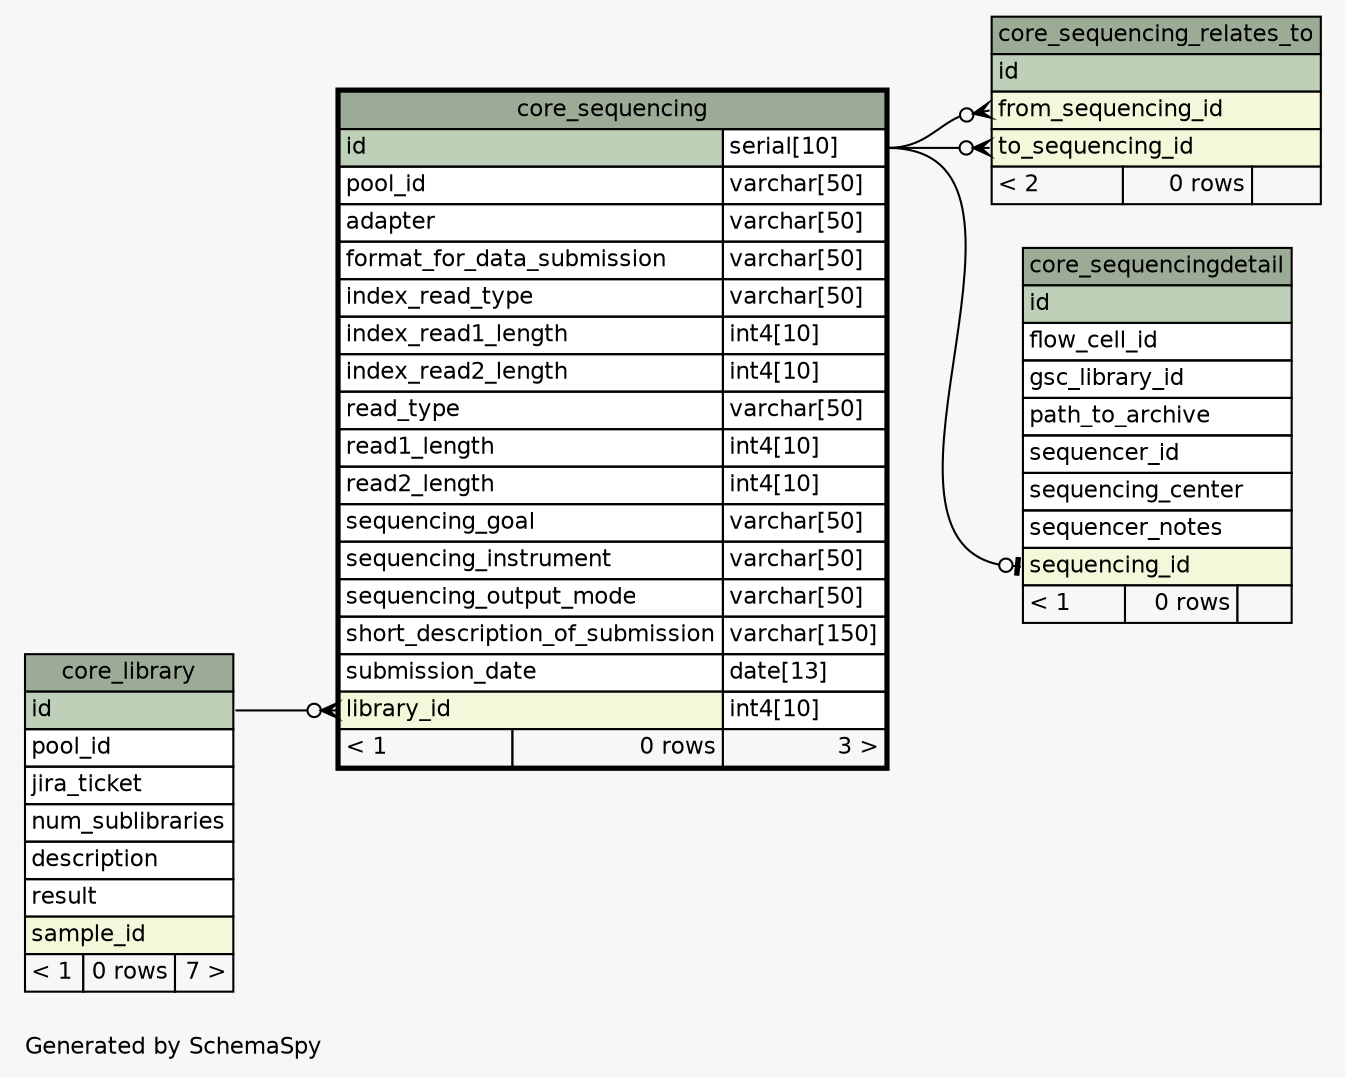 // dot 2.36.0 on Mac OS X 10.9.5
// SchemaSpy rev 590
digraph "oneDegreeRelationshipsDiagram" {
  graph [
    rankdir="RL"
    bgcolor="#f7f7f7"
    label="\nGenerated by SchemaSpy"
    labeljust="l"
    nodesep="0.18"
    ranksep="0.46"
    fontname="Helvetica"
    fontsize="11"
  ];
  node [
    fontname="Helvetica"
    fontsize="11"
    shape="plaintext"
  ];
  edge [
    arrowsize="0.8"
  ];
  "core_sequencing":"library_id":w -> "core_library":"id":e [arrowhead=none dir=back arrowtail=crowodot];
  "core_sequencing_relates_to":"from_sequencing_id":w -> "core_sequencing":"id.type":e [arrowhead=none dir=back arrowtail=crowodot];
  "core_sequencing_relates_to":"to_sequencing_id":w -> "core_sequencing":"id.type":e [arrowhead=none dir=back arrowtail=crowodot];
  "core_sequencingdetail":"sequencing_id":w -> "core_sequencing":"id.type":e [arrowhead=none dir=back arrowtail=teeodot];
  "core_library" [
    label=<
    <TABLE BORDER="0" CELLBORDER="1" CELLSPACING="0" BGCOLOR="#ffffff">
      <TR><TD COLSPAN="3" BGCOLOR="#9bab96" ALIGN="CENTER">core_library</TD></TR>
      <TR><TD PORT="id" COLSPAN="3" BGCOLOR="#bed1b8" ALIGN="LEFT">id</TD></TR>
      <TR><TD PORT="pool_id" COLSPAN="3" ALIGN="LEFT">pool_id</TD></TR>
      <TR><TD PORT="jira_ticket" COLSPAN="3" ALIGN="LEFT">jira_ticket</TD></TR>
      <TR><TD PORT="num_sublibraries" COLSPAN="3" ALIGN="LEFT">num_sublibraries</TD></TR>
      <TR><TD PORT="description" COLSPAN="3" ALIGN="LEFT">description</TD></TR>
      <TR><TD PORT="result" COLSPAN="3" ALIGN="LEFT">result</TD></TR>
      <TR><TD PORT="sample_id" COLSPAN="3" BGCOLOR="#f4f7da" ALIGN="LEFT">sample_id</TD></TR>
      <TR><TD ALIGN="LEFT" BGCOLOR="#f7f7f7">&lt; 1</TD><TD ALIGN="RIGHT" BGCOLOR="#f7f7f7">0 rows</TD><TD ALIGN="RIGHT" BGCOLOR="#f7f7f7">7 &gt;</TD></TR>
    </TABLE>>
    URL="core_library.html"
    tooltip="core_library"
  ];
  "core_sequencing" [
    label=<
    <TABLE BORDER="2" CELLBORDER="1" CELLSPACING="0" BGCOLOR="#ffffff">
      <TR><TD COLSPAN="3" BGCOLOR="#9bab96" ALIGN="CENTER">core_sequencing</TD></TR>
      <TR><TD PORT="id" COLSPAN="2" BGCOLOR="#bed1b8" ALIGN="LEFT">id</TD><TD PORT="id.type" ALIGN="LEFT">serial[10]</TD></TR>
      <TR><TD PORT="pool_id" COLSPAN="2" ALIGN="LEFT">pool_id</TD><TD PORT="pool_id.type" ALIGN="LEFT">varchar[50]</TD></TR>
      <TR><TD PORT="adapter" COLSPAN="2" ALIGN="LEFT">adapter</TD><TD PORT="adapter.type" ALIGN="LEFT">varchar[50]</TD></TR>
      <TR><TD PORT="format_for_data_submission" COLSPAN="2" ALIGN="LEFT">format_for_data_submission</TD><TD PORT="format_for_data_submission.type" ALIGN="LEFT">varchar[50]</TD></TR>
      <TR><TD PORT="index_read_type" COLSPAN="2" ALIGN="LEFT">index_read_type</TD><TD PORT="index_read_type.type" ALIGN="LEFT">varchar[50]</TD></TR>
      <TR><TD PORT="index_read1_length" COLSPAN="2" ALIGN="LEFT">index_read1_length</TD><TD PORT="index_read1_length.type" ALIGN="LEFT">int4[10]</TD></TR>
      <TR><TD PORT="index_read2_length" COLSPAN="2" ALIGN="LEFT">index_read2_length</TD><TD PORT="index_read2_length.type" ALIGN="LEFT">int4[10]</TD></TR>
      <TR><TD PORT="read_type" COLSPAN="2" ALIGN="LEFT">read_type</TD><TD PORT="read_type.type" ALIGN="LEFT">varchar[50]</TD></TR>
      <TR><TD PORT="read1_length" COLSPAN="2" ALIGN="LEFT">read1_length</TD><TD PORT="read1_length.type" ALIGN="LEFT">int4[10]</TD></TR>
      <TR><TD PORT="read2_length" COLSPAN="2" ALIGN="LEFT">read2_length</TD><TD PORT="read2_length.type" ALIGN="LEFT">int4[10]</TD></TR>
      <TR><TD PORT="sequencing_goal" COLSPAN="2" ALIGN="LEFT">sequencing_goal</TD><TD PORT="sequencing_goal.type" ALIGN="LEFT">varchar[50]</TD></TR>
      <TR><TD PORT="sequencing_instrument" COLSPAN="2" ALIGN="LEFT">sequencing_instrument</TD><TD PORT="sequencing_instrument.type" ALIGN="LEFT">varchar[50]</TD></TR>
      <TR><TD PORT="sequencing_output_mode" COLSPAN="2" ALIGN="LEFT">sequencing_output_mode</TD><TD PORT="sequencing_output_mode.type" ALIGN="LEFT">varchar[50]</TD></TR>
      <TR><TD PORT="short_description_of_submission" COLSPAN="2" ALIGN="LEFT">short_description_of_submission</TD><TD PORT="short_description_of_submission.type" ALIGN="LEFT">varchar[150]</TD></TR>
      <TR><TD PORT="submission_date" COLSPAN="2" ALIGN="LEFT">submission_date</TD><TD PORT="submission_date.type" ALIGN="LEFT">date[13]</TD></TR>
      <TR><TD PORT="library_id" COLSPAN="2" BGCOLOR="#f4f7da" ALIGN="LEFT">library_id</TD><TD PORT="library_id.type" ALIGN="LEFT">int4[10]</TD></TR>
      <TR><TD ALIGN="LEFT" BGCOLOR="#f7f7f7">&lt; 1</TD><TD ALIGN="RIGHT" BGCOLOR="#f7f7f7">0 rows</TD><TD ALIGN="RIGHT" BGCOLOR="#f7f7f7">3 &gt;</TD></TR>
    </TABLE>>
    URL="core_sequencing.html"
    tooltip="core_sequencing"
  ];
  "core_sequencing_relates_to" [
    label=<
    <TABLE BORDER="0" CELLBORDER="1" CELLSPACING="0" BGCOLOR="#ffffff">
      <TR><TD COLSPAN="3" BGCOLOR="#9bab96" ALIGN="CENTER">core_sequencing_relates_to</TD></TR>
      <TR><TD PORT="id" COLSPAN="3" BGCOLOR="#bed1b8" ALIGN="LEFT">id</TD></TR>
      <TR><TD PORT="from_sequencing_id" COLSPAN="3" BGCOLOR="#f4f7da" ALIGN="LEFT">from_sequencing_id</TD></TR>
      <TR><TD PORT="to_sequencing_id" COLSPAN="3" BGCOLOR="#f4f7da" ALIGN="LEFT">to_sequencing_id</TD></TR>
      <TR><TD ALIGN="LEFT" BGCOLOR="#f7f7f7">&lt; 2</TD><TD ALIGN="RIGHT" BGCOLOR="#f7f7f7">0 rows</TD><TD ALIGN="RIGHT" BGCOLOR="#f7f7f7">  </TD></TR>
    </TABLE>>
    URL="core_sequencing_relates_to.html"
    tooltip="core_sequencing_relates_to"
  ];
  "core_sequencingdetail" [
    label=<
    <TABLE BORDER="0" CELLBORDER="1" CELLSPACING="0" BGCOLOR="#ffffff">
      <TR><TD COLSPAN="3" BGCOLOR="#9bab96" ALIGN="CENTER">core_sequencingdetail</TD></TR>
      <TR><TD PORT="id" COLSPAN="3" BGCOLOR="#bed1b8" ALIGN="LEFT">id</TD></TR>
      <TR><TD PORT="flow_cell_id" COLSPAN="3" ALIGN="LEFT">flow_cell_id</TD></TR>
      <TR><TD PORT="gsc_library_id" COLSPAN="3" ALIGN="LEFT">gsc_library_id</TD></TR>
      <TR><TD PORT="path_to_archive" COLSPAN="3" ALIGN="LEFT">path_to_archive</TD></TR>
      <TR><TD PORT="sequencer_id" COLSPAN="3" ALIGN="LEFT">sequencer_id</TD></TR>
      <TR><TD PORT="sequencing_center" COLSPAN="3" ALIGN="LEFT">sequencing_center</TD></TR>
      <TR><TD PORT="sequencer_notes" COLSPAN="3" ALIGN="LEFT">sequencer_notes</TD></TR>
      <TR><TD PORT="sequencing_id" COLSPAN="3" BGCOLOR="#f4f7da" ALIGN="LEFT">sequencing_id</TD></TR>
      <TR><TD ALIGN="LEFT" BGCOLOR="#f7f7f7">&lt; 1</TD><TD ALIGN="RIGHT" BGCOLOR="#f7f7f7">0 rows</TD><TD ALIGN="RIGHT" BGCOLOR="#f7f7f7">  </TD></TR>
    </TABLE>>
    URL="core_sequencingdetail.html"
    tooltip="core_sequencingdetail"
  ];
}
